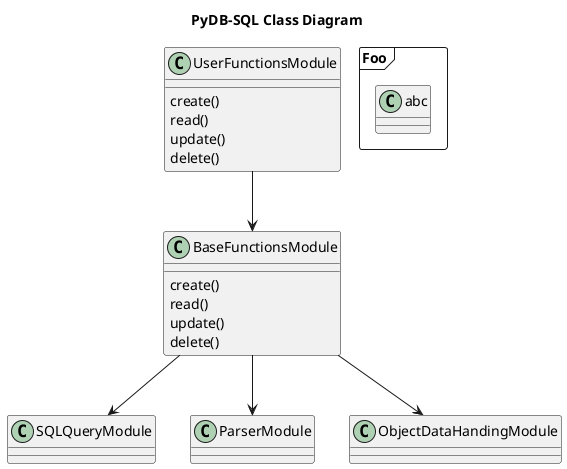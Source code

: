 @startuml pydbsql
title PyDB-SQL Class Diagram

frame "Foo" as foo {
    class "abc"
}

class "UserFunctionsModule" as UserMod {
    create()
    read()
    update()
    delete()
}

class "BaseFunctionsModule" as BaseMod {
    create()
    read()
    update()
    delete()
}

class "SQLQueryModule" as SQLMod {
}
class "ParserModule" as ParserMod {
}
class "ObjectDataHandingModule" as ODHMod {
}

UserMod --> BaseMod
BaseMod --> SQLMod
BaseMod --> ParserMod
BaseMod --> ODHMod

@enduml